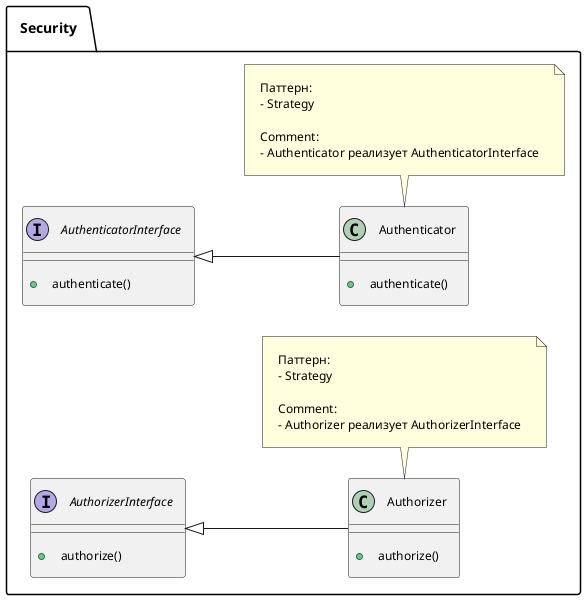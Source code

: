 @startuml

left to right direction

skinparam class {
  FontSize 12
  AttributeFontSize 12
  OperationFontSize 12
}
skinparam note {
  FontSize 12
}
skinparam arrow {
  Thickness 1
}
skinparam padding 10
skinparam linetype ortho
skinparam ranksep 50
skinparam nodesep 30

namespace Security {
    interface AuthenticatorInterface {
        +authenticate()
    }
    interface AuthorizerInterface {
        +authorize()
    }
    class Authenticator {
        +authenticate()
    }
    class Authorizer {
        +authorize()
    }

    AuthenticatorInterface <|-- Authenticator
    AuthorizerInterface <|-- Authorizer

    note bottom of Authenticator
      Паттерн:
      - Strategy

      Comment:
      - Authenticator реализует AuthenticatorInterface
    end note

    note bottom of Authorizer
      Паттерн:
      - Strategy

      Comment:
      - Authorizer реализует AuthorizerInterface
    end note
}

@enduml
